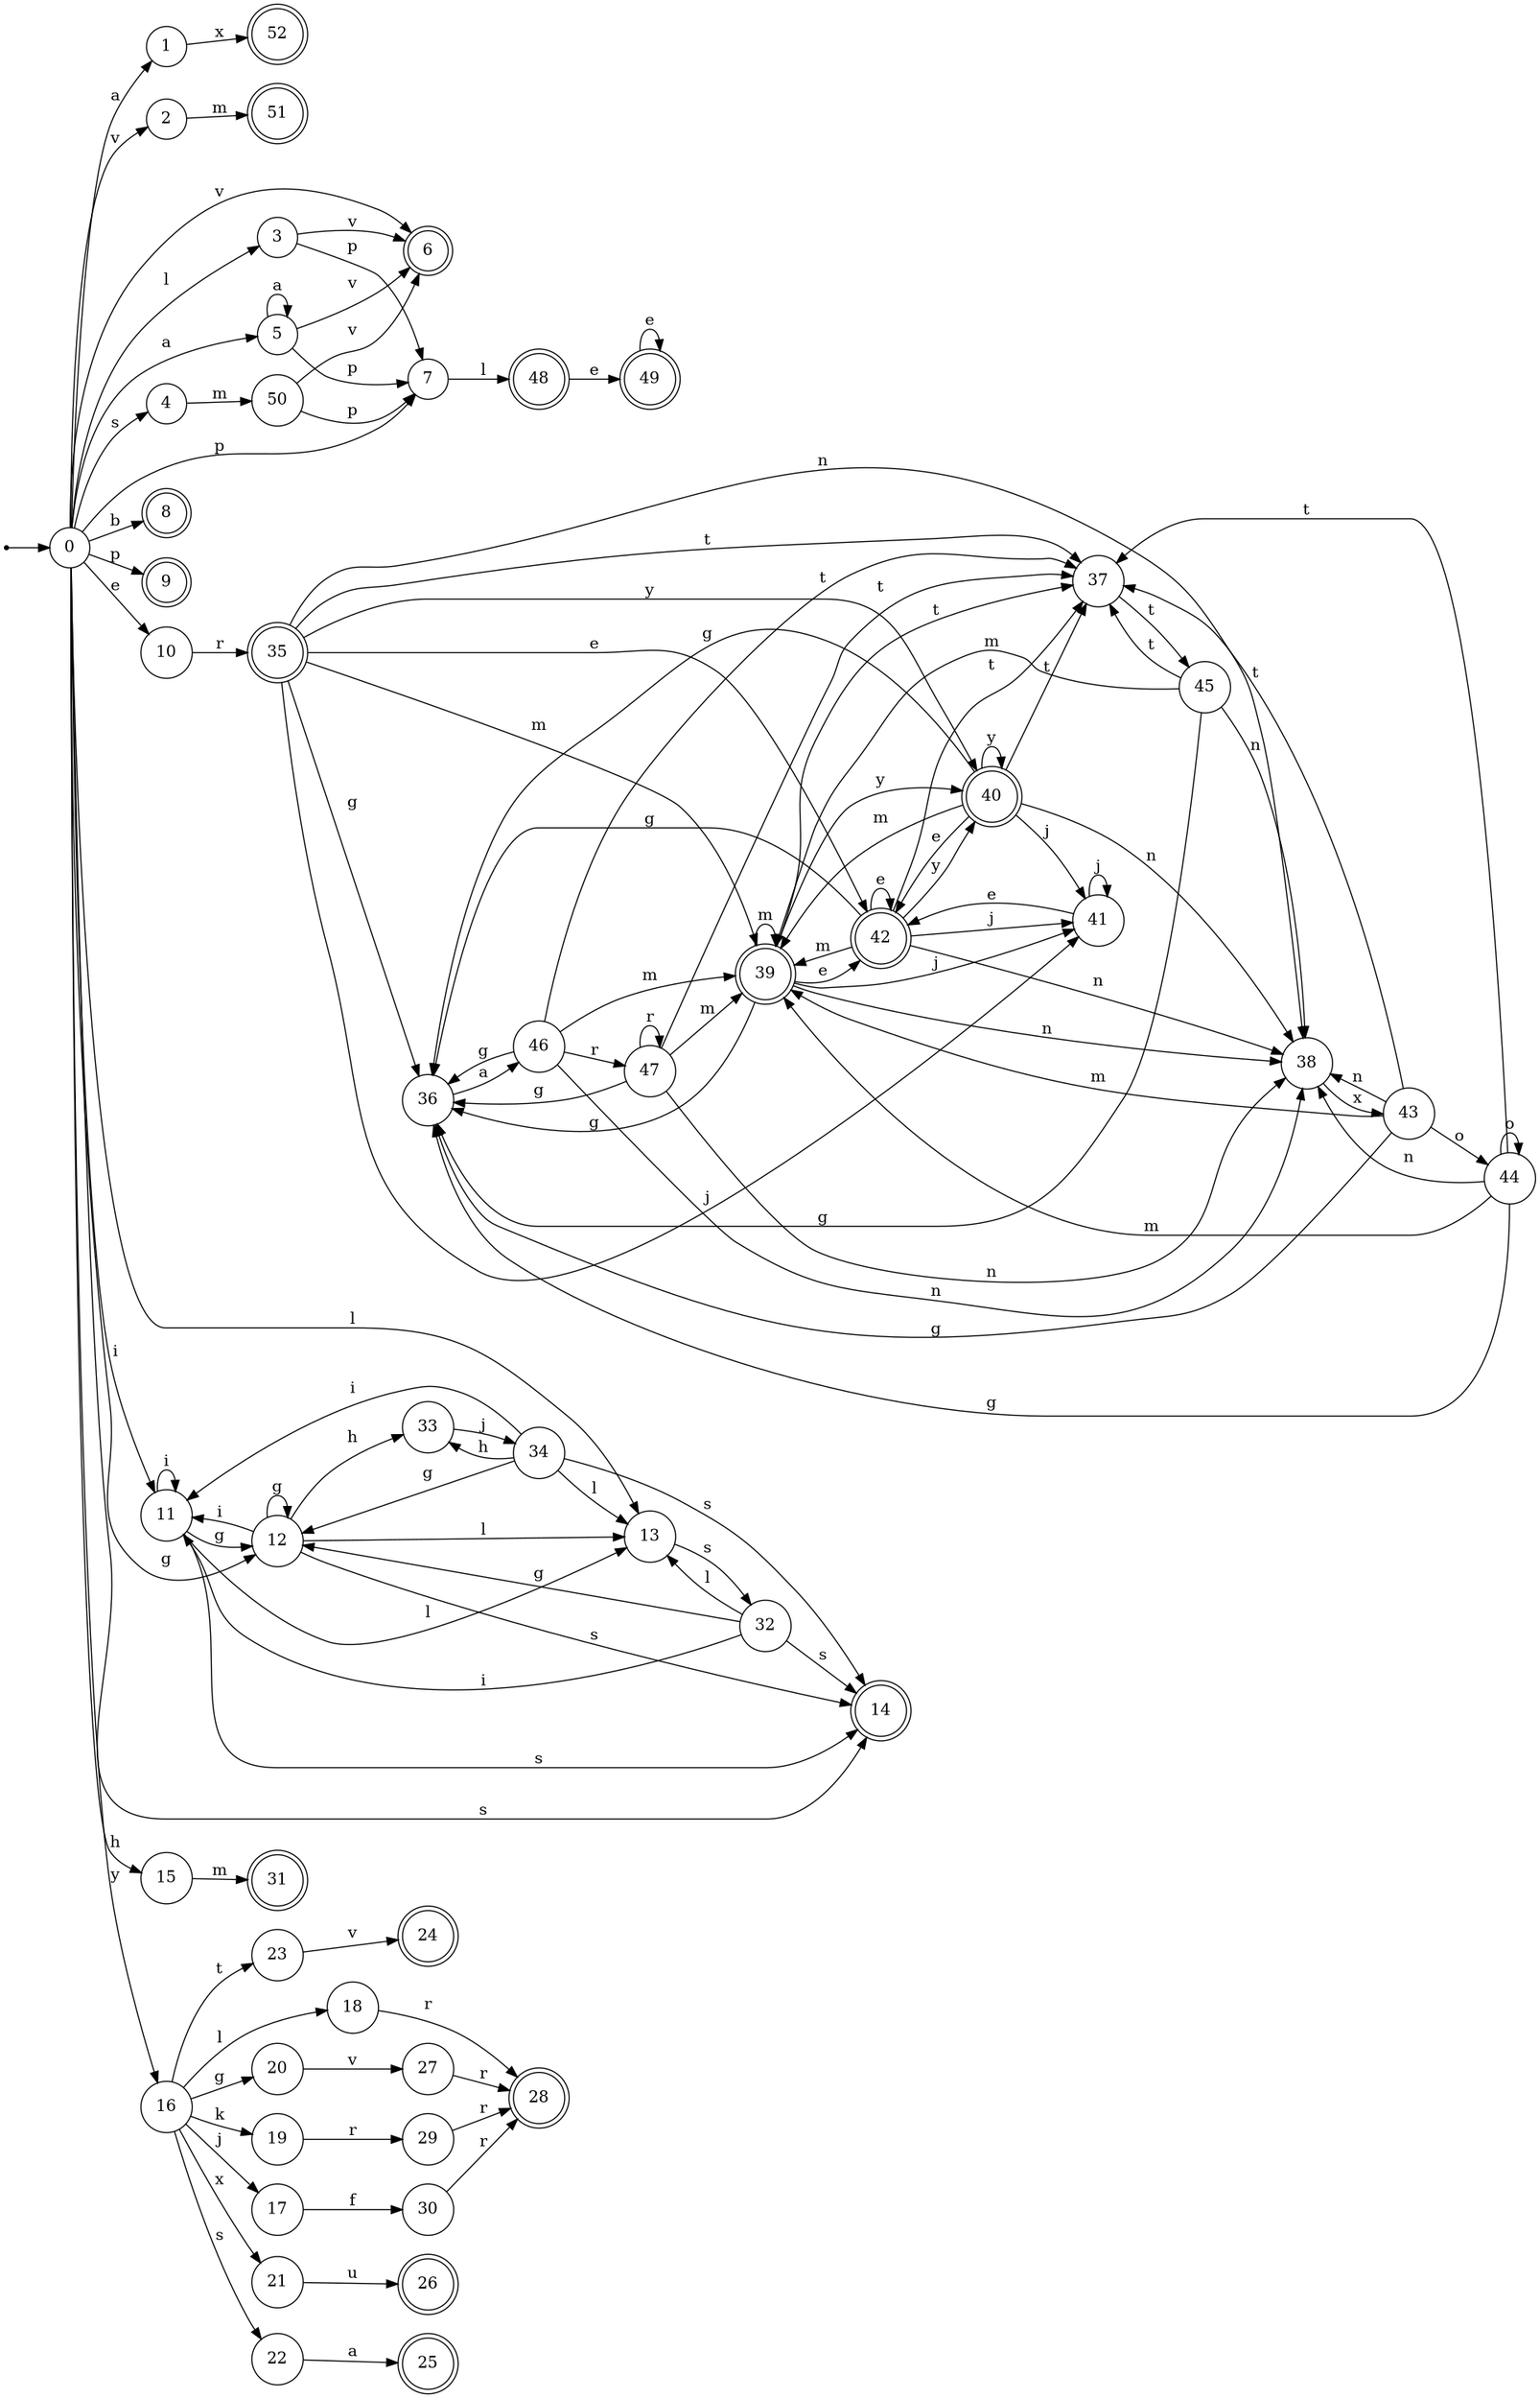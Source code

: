 digraph finite_state_machine {
rankdir=LR;
size="20,20";
node [shape = point]; "dummy0"
node [shape = circle]; "0";
"dummy0" -> "0";
node [shape = circle]; "1";
node [shape = circle]; "2";
node [shape = circle]; "3";
node [shape = circle]; "4";
node [shape = circle]; "5";
node [shape = doublecircle]; "6";node [shape = circle]; "7";
node [shape = doublecircle]; "8";node [shape = doublecircle]; "9";node [shape = circle]; "10";
node [shape = circle]; "11";
node [shape = circle]; "12";
node [shape = circle]; "13";
node [shape = doublecircle]; "14";node [shape = circle]; "15";
node [shape = circle]; "16";
node [shape = circle]; "17";
node [shape = circle]; "18";
node [shape = circle]; "19";
node [shape = circle]; "20";
node [shape = circle]; "21";
node [shape = circle]; "22";
node [shape = circle]; "23";
node [shape = doublecircle]; "24";node [shape = doublecircle]; "25";node [shape = doublecircle]; "26";node [shape = circle]; "27";
node [shape = doublecircle]; "28";node [shape = circle]; "29";
node [shape = circle]; "30";
node [shape = doublecircle]; "31";node [shape = circle]; "32";
node [shape = circle]; "33";
node [shape = circle]; "34";
node [shape = doublecircle]; "35";node [shape = circle]; "36";
node [shape = circle]; "37";
node [shape = circle]; "38";
node [shape = doublecircle]; "39";node [shape = doublecircle]; "40";node [shape = circle]; "41";
node [shape = doublecircle]; "42";node [shape = circle]; "43";
node [shape = circle]; "44";
node [shape = circle]; "45";
node [shape = circle]; "46";
node [shape = circle]; "47";
node [shape = doublecircle]; "48";node [shape = doublecircle]; "49";node [shape = circle]; "50";
node [shape = doublecircle]; "51";node [shape = doublecircle]; "52";"0" -> "1" [label = "a"];
 "0" -> "5" [label = "a"];
 "0" -> "2" [label = "v"];
 "0" -> "6" [label = "v"];
 "0" -> "3" [label = "l"];
 "0" -> "13" [label = "l"];
 "0" -> "4" [label = "s"];
 "0" -> "14" [label = "s"];
 "0" -> "9" [label = "p"];
 "0" -> "7" [label = "p"];
 "0" -> "8" [label = "b"];
 "0" -> "10" [label = "e"];
 "0" -> "11" [label = "i"];
 "0" -> "12" [label = "g"];
 "0" -> "15" [label = "h"];
 "0" -> "16" [label = "y"];
 "16" -> "17" [label = "j"];
 "16" -> "18" [label = "l"];
 "16" -> "19" [label = "k"];
 "16" -> "20" [label = "g"];
 "16" -> "21" [label = "x"];
 "16" -> "22" [label = "s"];
 "16" -> "23" [label = "t"];
 "23" -> "24" [label = "v"];
 "22" -> "25" [label = "a"];
 "21" -> "26" [label = "u"];
 "20" -> "27" [label = "v"];
 "27" -> "28" [label = "r"];
 "19" -> "29" [label = "r"];
 "29" -> "28" [label = "r"];
 "18" -> "28" [label = "r"];
 "17" -> "30" [label = "f"];
 "30" -> "28" [label = "r"];
 "15" -> "31" [label = "m"];
 "13" -> "32" [label = "s"];
 "32" -> "13" [label = "l"];
 "32" -> "11" [label = "i"];
 "32" -> "12" [label = "g"];
 "32" -> "14" [label = "s"];
 "12" -> "12" [label = "g"];
 "12" -> "33" [label = "h"];
 "12" -> "11" [label = "i"];
 "12" -> "13" [label = "l"];
 "12" -> "14" [label = "s"];
 "33" -> "34" [label = "j"];
 "34" -> "33" [label = "h"];
 "34" -> "12" [label = "g"];
 "34" -> "11" [label = "i"];
 "34" -> "13" [label = "l"];
 "34" -> "14" [label = "s"];
 "11" -> "11" [label = "i"];
 "11" -> "12" [label = "g"];
 "11" -> "13" [label = "l"];
 "11" -> "14" [label = "s"];
 "10" -> "35" [label = "r"];
 "35" -> "36" [label = "g"];
 "35" -> "37" [label = "t"];
 "35" -> "38" [label = "n"];
 "35" -> "39" [label = "m"];
 "35" -> "40" [label = "y"];
 "35" -> "41" [label = "j"];
 "35" -> "42" [label = "e"];
 "42" -> "42" [label = "e"];
 "42" -> "41" [label = "j"];
 "42" -> "36" [label = "g"];
 "42" -> "37" [label = "t"];
 "42" -> "38" [label = "n"];
 "42" -> "39" [label = "m"];
 "42" -> "40" [label = "y"];
 "41" -> "41" [label = "j"];
 "41" -> "42" [label = "e"];
 "40" -> "40" [label = "y"];
 "40" -> "36" [label = "g"];
 "40" -> "37" [label = "t"];
 "40" -> "38" [label = "n"];
 "40" -> "39" [label = "m"];
 "40" -> "41" [label = "j"];
 "40" -> "42" [label = "e"];
 "39" -> "39" [label = "m"];
 "39" -> "36" [label = "g"];
 "39" -> "37" [label = "t"];
 "39" -> "38" [label = "n"];
 "39" -> "40" [label = "y"];
 "39" -> "41" [label = "j"];
 "39" -> "42" [label = "e"];
 "38" -> "43" [label = "x"];
 "43" -> "38" [label = "n"];
 "43" -> "44" [label = "o"];
 "43" -> "36" [label = "g"];
 "43" -> "37" [label = "t"];
 "43" -> "39" [label = "m"];
 "44" -> "44" [label = "o"];
 "44" -> "38" [label = "n"];
 "44" -> "36" [label = "g"];
 "44" -> "37" [label = "t"];
 "44" -> "39" [label = "m"];
 "37" -> "45" [label = "t"];
 "45" -> "37" [label = "t"];
 "45" -> "36" [label = "g"];
 "45" -> "38" [label = "n"];
 "45" -> "39" [label = "m"];
 "36" -> "46" [label = "a"];
 "46" -> "36" [label = "g"];
 "46" -> "47" [label = "r"];
 "46" -> "37" [label = "t"];
 "46" -> "38" [label = "n"];
 "46" -> "39" [label = "m"];
 "47" -> "47" [label = "r"];
 "47" -> "36" [label = "g"];
 "47" -> "37" [label = "t"];
 "47" -> "38" [label = "n"];
 "47" -> "39" [label = "m"];
 "7" -> "48" [label = "l"];
 "48" -> "49" [label = "e"];
 "49" -> "49" [label = "e"];
 "5" -> "5" [label = "a"];
 "5" -> "6" [label = "v"];
 "5" -> "7" [label = "p"];
 "4" -> "50" [label = "m"];
 "50" -> "6" [label = "v"];
 "50" -> "7" [label = "p"];
 "3" -> "6" [label = "v"];
 "3" -> "7" [label = "p"];
 "2" -> "51" [label = "m"];
 "1" -> "52" [label = "x"];
 }
